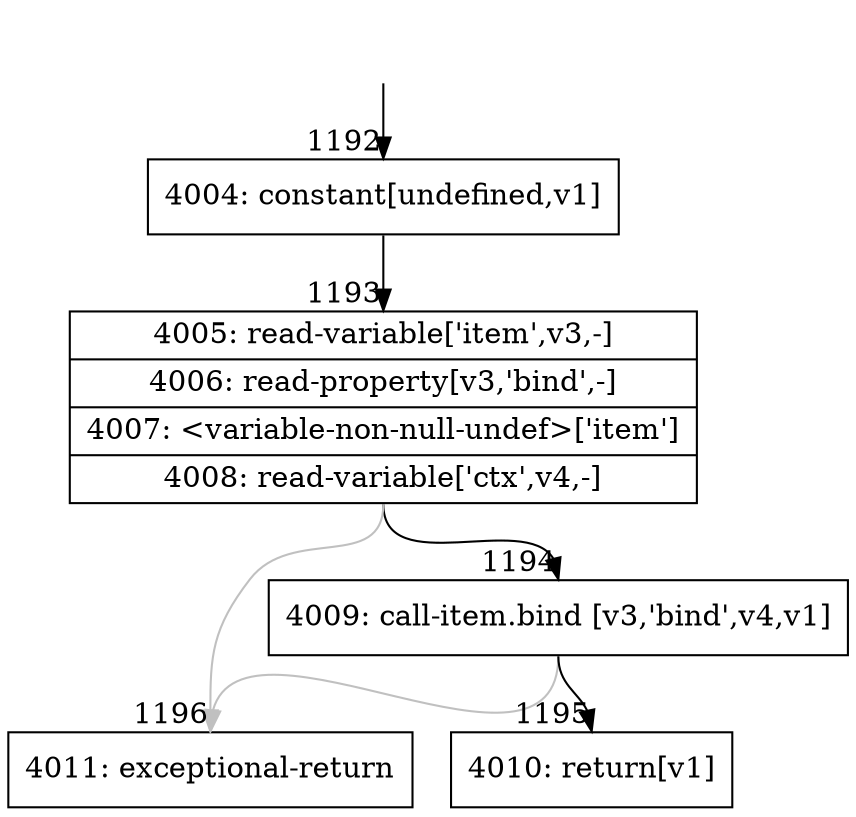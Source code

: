 digraph {
rankdir="TD"
BB_entry105[shape=none,label=""];
BB_entry105 -> BB1192 [tailport=s, headport=n, headlabel="    1192"]
BB1192 [shape=record label="{4004: constant[undefined,v1]}" ] 
BB1192 -> BB1193 [tailport=s, headport=n, headlabel="      1193"]
BB1193 [shape=record label="{4005: read-variable['item',v3,-]|4006: read-property[v3,'bind',-]|4007: \<variable-non-null-undef\>['item']|4008: read-variable['ctx',v4,-]}" ] 
BB1193 -> BB1194 [tailport=s, headport=n, headlabel="      1194"]
BB1193 -> BB1196 [tailport=s, headport=n, color=gray, headlabel="      1196"]
BB1194 [shape=record label="{4009: call-item.bind [v3,'bind',v4,v1]}" ] 
BB1194 -> BB1195 [tailport=s, headport=n, headlabel="      1195"]
BB1194 -> BB1196 [tailport=s, headport=n, color=gray]
BB1195 [shape=record label="{4010: return[v1]}" ] 
BB1196 [shape=record label="{4011: exceptional-return}" ] 
//#$~ 1078
}
